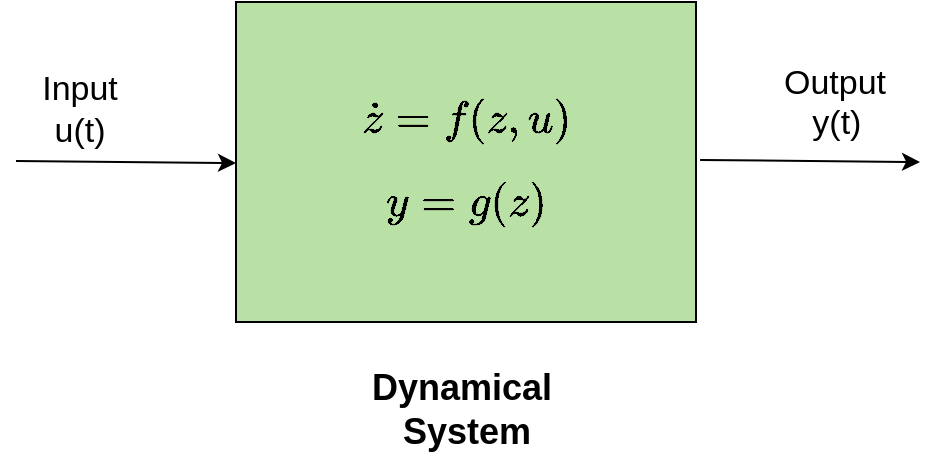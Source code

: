 <mxfile version="24.7.7">
  <diagram name="Page-1" id="-K-USV8LGwFrTg8Q2hYw">
    <mxGraphModel dx="1362" dy="795" grid="1" gridSize="10" guides="1" tooltips="1" connect="1" arrows="1" fold="1" page="1" pageScale="1" pageWidth="850" pageHeight="1100" math="1" shadow="0">
      <root>
        <mxCell id="0" />
        <mxCell id="1" parent="0" />
        <mxCell id="YqJ87F94dbBQzUe9l4GH-6" value="&lt;div style=&quot;font-size: 19px;&quot;&gt;&lt;font style=&quot;font-size: 19px;&quot;&gt;$$\dot{z}=f(z,u)$$&lt;/font&gt;&lt;/div&gt;&lt;div style=&quot;font-size: 19px;&quot;&gt;&lt;font style=&quot;font-size: 19px;&quot;&gt;$$y=g(z)$$&lt;/font&gt;&lt;/div&gt;" style="rounded=0;whiteSpace=wrap;html=1;fillColor=#B9E0A5;" parent="1" vertex="1">
          <mxGeometry x="328" y="366" width="230" height="160" as="geometry" />
        </mxCell>
        <mxCell id="YqJ87F94dbBQzUe9l4GH-15" value="&lt;div&gt;&lt;font style=&quot;font-size: 18px&quot;&gt;&lt;b&gt;Dynamical&amp;nbsp;&lt;/b&gt;&lt;/font&gt;&lt;/div&gt;&lt;div&gt;&lt;font style=&quot;font-size: 18px&quot;&gt;&lt;b&gt;System&lt;/b&gt;&lt;/font&gt;&lt;/div&gt;" style="text;html=1;align=center;verticalAlign=middle;resizable=0;points=[];autosize=1;strokeColor=none;fillColor=none;" parent="1" vertex="1">
          <mxGeometry x="383" y="540" width="120" height="60" as="geometry" />
        </mxCell>
        <mxCell id="YqJ87F94dbBQzUe9l4GH-16" value="&lt;div style=&quot;font-size: 17px;&quot;&gt;&lt;font style=&quot;font-size: 17px;&quot;&gt;Input&lt;/font&gt;&lt;/div&gt;&lt;div style=&quot;font-size: 17px;&quot;&gt;&lt;font style=&quot;font-size: 17px;&quot;&gt;&lt;font style=&quot;font-size: 17px;&quot;&gt;u(t)&lt;/font&gt;&lt;font style=&quot;font-size: 17px;&quot;&gt;&lt;br&gt;&lt;/font&gt;&lt;/font&gt;&lt;/div&gt;" style="text;html=1;strokeColor=none;fillColor=none;align=center;verticalAlign=middle;whiteSpace=wrap;rounded=0;" parent="1" vertex="1">
          <mxGeometry x="230" y="410" width="40" height="20" as="geometry" />
        </mxCell>
        <mxCell id="YqJ87F94dbBQzUe9l4GH-17" value="" style="endArrow=classic;html=1;rounded=0;exitX=1.009;exitY=0.456;exitDx=0;exitDy=0;exitPerimeter=0;" parent="1" edge="1">
          <mxGeometry width="50" height="50" relative="1" as="geometry">
            <mxPoint x="560.07" y="444.96" as="sourcePoint" />
            <mxPoint x="670" y="446" as="targetPoint" />
          </mxGeometry>
        </mxCell>
        <mxCell id="YqJ87F94dbBQzUe9l4GH-19" value="" style="endArrow=classic;html=1;rounded=0;exitX=1.009;exitY=0.456;exitDx=0;exitDy=0;exitPerimeter=0;" parent="1" edge="1">
          <mxGeometry width="50" height="50" relative="1" as="geometry">
            <mxPoint x="218" y="445.5" as="sourcePoint" />
            <mxPoint x="328" y="446.5" as="targetPoint" />
          </mxGeometry>
        </mxCell>
        <mxCell id="YqJ87F94dbBQzUe9l4GH-22" value="&lt;div style=&quot;font-size: 17px;&quot;&gt;&lt;font style=&quot;font-size: 17px;&quot;&gt;Output&lt;/font&gt;&lt;/div&gt;&lt;div style=&quot;font-size: 17px;&quot;&gt;&lt;font style=&quot;font-size: 17px;&quot;&gt;&lt;font style=&quot;font-size: 17px;&quot;&gt;&amp;nbsp;&amp;nbsp; y(t)&lt;/font&gt;&lt;font style=&quot;font-size: 17px;&quot;&gt;&lt;br&gt;&lt;/font&gt;&lt;/font&gt;&lt;/div&gt;" style="text;whiteSpace=wrap;html=1;" parent="1" vertex="1">
          <mxGeometry x="600" y="390" width="70" height="60" as="geometry" />
        </mxCell>
      </root>
    </mxGraphModel>
  </diagram>
</mxfile>
